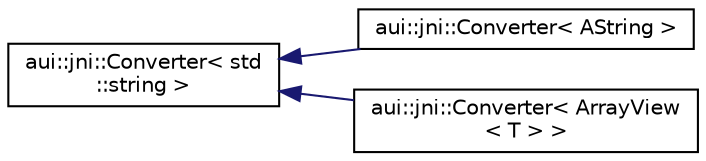digraph "Graphical Class Hierarchy"
{
 // LATEX_PDF_SIZE
  edge [fontname="Helvetica",fontsize="10",labelfontname="Helvetica",labelfontsize="10"];
  node [fontname="Helvetica",fontsize="10",shape=record];
  rankdir="LR";
  Node0 [label="aui::jni::Converter\< std\l::string \>",height=0.2,width=0.4,color="black", fillcolor="white", style="filled",URL="$structaui_1_1jni_1_1Converter_3_01std_1_1string_01_4.html",tooltip=" "];
  Node0 -> Node1 [dir="back",color="midnightblue",fontsize="10",style="solid",fontname="Helvetica"];
  Node1 [label="aui::jni::Converter\< AString \>",height=0.2,width=0.4,color="black", fillcolor="white", style="filled",URL="$structaui_1_1jni_1_1Converter_3_01AString_01_4.html",tooltip=" "];
  Node0 -> Node2 [dir="back",color="midnightblue",fontsize="10",style="solid",fontname="Helvetica"];
  Node2 [label="aui::jni::Converter\< ArrayView\l\< T \> \>",height=0.2,width=0.4,color="black", fillcolor="white", style="filled",URL="$structaui_1_1jni_1_1Converter_3_01ArrayView_3_01T_01_4_01_4.html",tooltip=" "];
}
